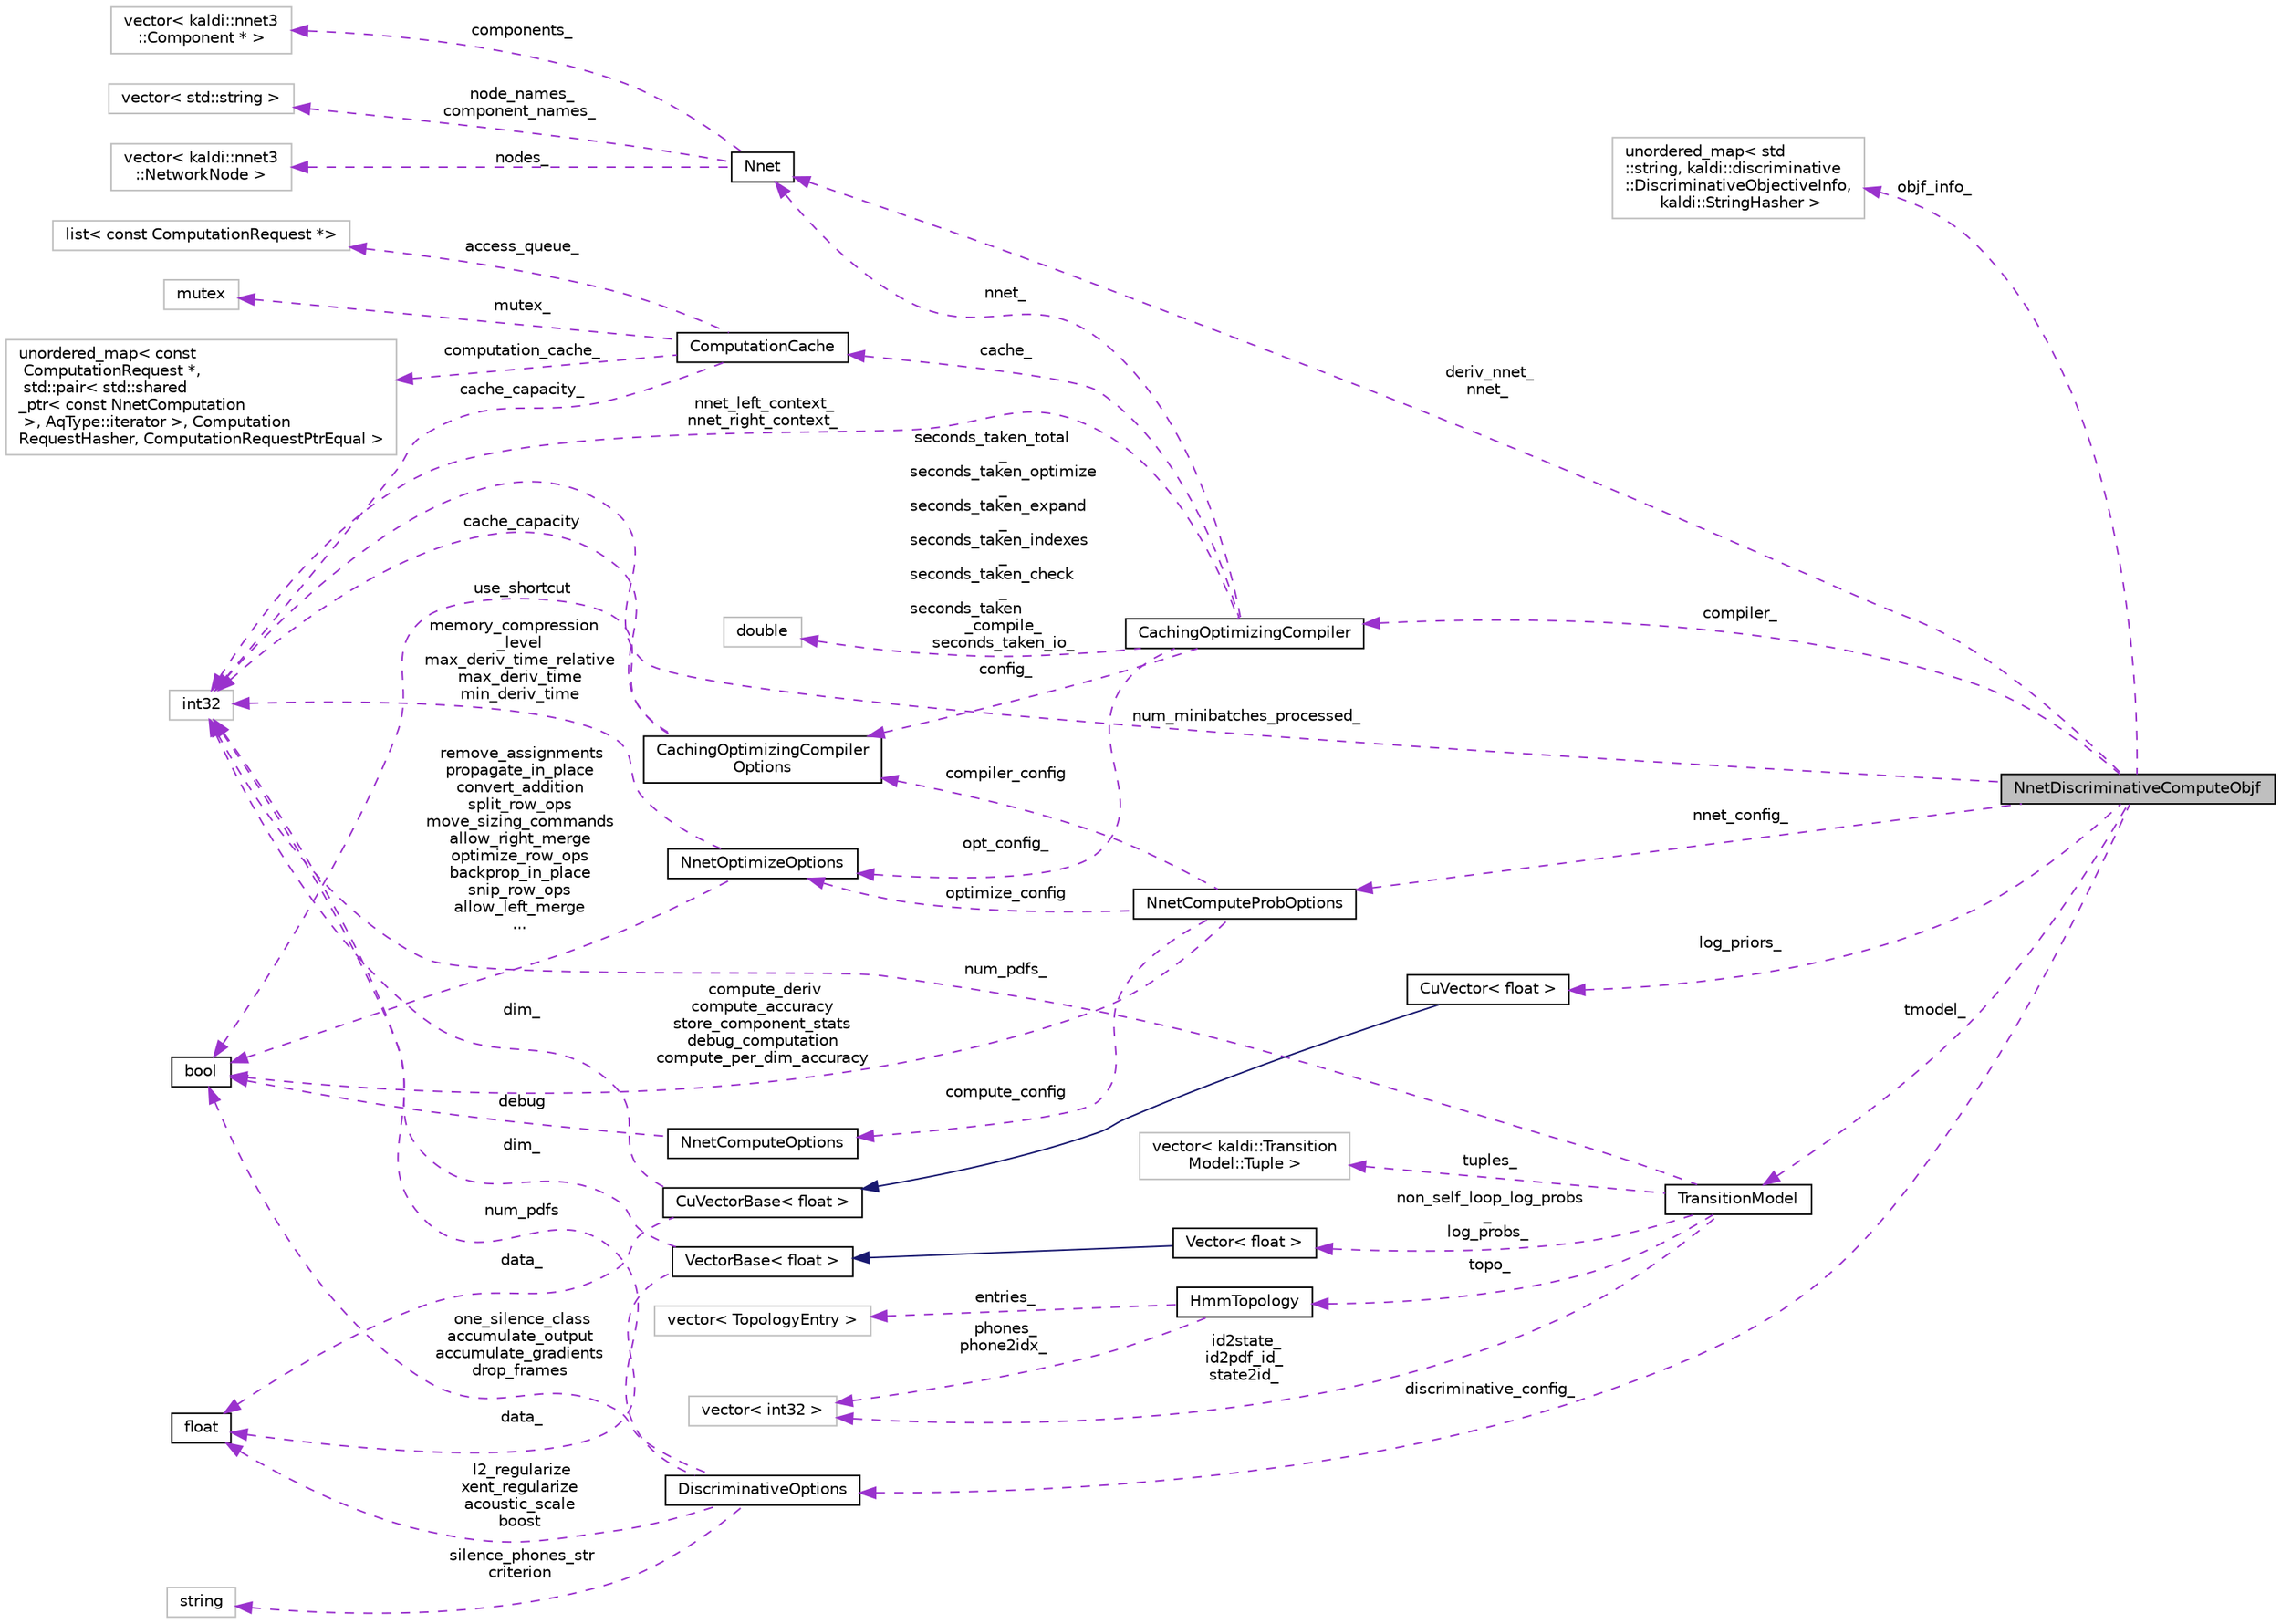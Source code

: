 digraph "NnetDiscriminativeComputeObjf"
{
  edge [fontname="Helvetica",fontsize="10",labelfontname="Helvetica",labelfontsize="10"];
  node [fontname="Helvetica",fontsize="10",shape=record];
  rankdir="LR";
  Node1 [label="NnetDiscriminativeComputeObjf",height=0.2,width=0.4,color="black", fillcolor="grey75", style="filled", fontcolor="black"];
  Node2 -> Node1 [dir="back",color="darkorchid3",fontsize="10",style="dashed",label=" objf_info_" ,fontname="Helvetica"];
  Node2 [label="unordered_map\< std\l::string, kaldi::discriminative\l::DiscriminativeObjectiveInfo,\l kaldi::StringHasher \>",height=0.2,width=0.4,color="grey75", fillcolor="white", style="filled"];
  Node3 -> Node1 [dir="back",color="darkorchid3",fontsize="10",style="dashed",label=" compiler_" ,fontname="Helvetica"];
  Node3 [label="CachingOptimizingCompiler",height=0.2,width=0.4,color="black", fillcolor="white", style="filled",URL="$classkaldi_1_1nnet3_1_1CachingOptimizingCompiler.html",tooltip="This class enables you to do the compilation and optimization in one call, and also ensures that if t..."];
  Node4 -> Node3 [dir="back",color="darkorchid3",fontsize="10",style="dashed",label=" seconds_taken_total\l_\nseconds_taken_optimize\l_\nseconds_taken_expand\l_\nseconds_taken_indexes\l_\nseconds_taken_check\l_\nseconds_taken\l_compile_\nseconds_taken_io_" ,fontname="Helvetica"];
  Node4 [label="double",height=0.2,width=0.4,color="grey75", fillcolor="white", style="filled"];
  Node5 -> Node3 [dir="back",color="darkorchid3",fontsize="10",style="dashed",label=" cache_" ,fontname="Helvetica"];
  Node5 [label="ComputationCache",height=0.2,width=0.4,color="black", fillcolor="white", style="filled",URL="$classkaldi_1_1nnet3_1_1ComputationCache.html",tooltip="Class ComputationCache is used inside class CachingOptimizingCompiler to cache previously computed co..."];
  Node6 -> Node5 [dir="back",color="darkorchid3",fontsize="10",style="dashed",label=" mutex_" ,fontname="Helvetica"];
  Node6 [label="mutex",height=0.2,width=0.4,color="grey75", fillcolor="white", style="filled"];
  Node7 -> Node5 [dir="back",color="darkorchid3",fontsize="10",style="dashed",label=" computation_cache_" ,fontname="Helvetica"];
  Node7 [label="unordered_map\< const\l ComputationRequest *,\l std::pair\< std::shared\l_ptr\< const NnetComputation\l \>, AqType::iterator \>, Computation\lRequestHasher, ComputationRequestPtrEqual \>",height=0.2,width=0.4,color="grey75", fillcolor="white", style="filled"];
  Node8 -> Node5 [dir="back",color="darkorchid3",fontsize="10",style="dashed",label=" access_queue_" ,fontname="Helvetica"];
  Node8 [label="list\< const ComputationRequest *\>",height=0.2,width=0.4,color="grey75", fillcolor="white", style="filled"];
  Node9 -> Node5 [dir="back",color="darkorchid3",fontsize="10",style="dashed",label=" cache_capacity_" ,fontname="Helvetica"];
  Node9 [label="int32",height=0.2,width=0.4,color="grey75", fillcolor="white", style="filled"];
  Node10 -> Node3 [dir="back",color="darkorchid3",fontsize="10",style="dashed",label=" config_" ,fontname="Helvetica"];
  Node10 [label="CachingOptimizingCompiler\lOptions",height=0.2,width=0.4,color="black", fillcolor="white", style="filled",URL="$structkaldi_1_1nnet3_1_1CachingOptimizingCompilerOptions.html"];
  Node11 -> Node10 [dir="back",color="darkorchid3",fontsize="10",style="dashed",label=" use_shortcut" ,fontname="Helvetica"];
  Node11 [label="bool",height=0.2,width=0.4,color="black", fillcolor="white", style="filled",URL="$classbool.html"];
  Node9 -> Node10 [dir="back",color="darkorchid3",fontsize="10",style="dashed",label=" cache_capacity" ,fontname="Helvetica"];
  Node12 -> Node3 [dir="back",color="darkorchid3",fontsize="10",style="dashed",label=" opt_config_" ,fontname="Helvetica"];
  Node12 [label="NnetOptimizeOptions",height=0.2,width=0.4,color="black", fillcolor="white", style="filled",URL="$structkaldi_1_1nnet3_1_1NnetOptimizeOptions.html"];
  Node11 -> Node12 [dir="back",color="darkorchid3",fontsize="10",style="dashed",label=" remove_assignments\npropagate_in_place\nconvert_addition\nsplit_row_ops\nmove_sizing_commands\nallow_right_merge\noptimize_row_ops\nbackprop_in_place\nsnip_row_ops\nallow_left_merge\n..." ,fontname="Helvetica"];
  Node9 -> Node12 [dir="back",color="darkorchid3",fontsize="10",style="dashed",label=" memory_compression\l_level\nmax_deriv_time_relative\nmax_deriv_time\nmin_deriv_time" ,fontname="Helvetica"];
  Node13 -> Node3 [dir="back",color="darkorchid3",fontsize="10",style="dashed",label=" nnet_" ,fontname="Helvetica"];
  Node13 [label="Nnet",height=0.2,width=0.4,color="black", fillcolor="white", style="filled",URL="$classkaldi_1_1nnet3_1_1Nnet.html"];
  Node14 -> Node13 [dir="back",color="darkorchid3",fontsize="10",style="dashed",label=" node_names_\ncomponent_names_" ,fontname="Helvetica"];
  Node14 [label="vector\< std::string \>",height=0.2,width=0.4,color="grey75", fillcolor="white", style="filled"];
  Node15 -> Node13 [dir="back",color="darkorchid3",fontsize="10",style="dashed",label=" nodes_" ,fontname="Helvetica"];
  Node15 [label="vector\< kaldi::nnet3\l::NetworkNode \>",height=0.2,width=0.4,color="grey75", fillcolor="white", style="filled"];
  Node16 -> Node13 [dir="back",color="darkorchid3",fontsize="10",style="dashed",label=" components_" ,fontname="Helvetica"];
  Node16 [label="vector\< kaldi::nnet3\l::Component * \>",height=0.2,width=0.4,color="grey75", fillcolor="white", style="filled"];
  Node9 -> Node3 [dir="back",color="darkorchid3",fontsize="10",style="dashed",label=" nnet_left_context_\nnnet_right_context_" ,fontname="Helvetica"];
  Node17 -> Node1 [dir="back",color="darkorchid3",fontsize="10",style="dashed",label=" discriminative_config_" ,fontname="Helvetica"];
  Node17 [label="DiscriminativeOptions",height=0.2,width=0.4,color="black", fillcolor="white", style="filled",URL="$structkaldi_1_1discriminative_1_1DiscriminativeOptions.html"];
  Node18 -> Node17 [dir="back",color="darkorchid3",fontsize="10",style="dashed",label=" l2_regularize\nxent_regularize\nacoustic_scale\nboost" ,fontname="Helvetica"];
  Node18 [label="float",height=0.2,width=0.4,color="black", fillcolor="white", style="filled",URL="$classfloat.html"];
  Node11 -> Node17 [dir="back",color="darkorchid3",fontsize="10",style="dashed",label=" one_silence_class\naccumulate_output\naccumulate_gradients\ndrop_frames" ,fontname="Helvetica"];
  Node19 -> Node17 [dir="back",color="darkorchid3",fontsize="10",style="dashed",label=" silence_phones_str\ncriterion" ,fontname="Helvetica"];
  Node19 [label="string",height=0.2,width=0.4,color="grey75", fillcolor="white", style="filled"];
  Node9 -> Node17 [dir="back",color="darkorchid3",fontsize="10",style="dashed",label=" num_pdfs" ,fontname="Helvetica"];
  Node20 -> Node1 [dir="back",color="darkorchid3",fontsize="10",style="dashed",label=" nnet_config_" ,fontname="Helvetica"];
  Node20 [label="NnetComputeProbOptions",height=0.2,width=0.4,color="black", fillcolor="white", style="filled",URL="$structkaldi_1_1nnet3_1_1NnetComputeProbOptions.html"];
  Node21 -> Node20 [dir="back",color="darkorchid3",fontsize="10",style="dashed",label=" compute_config" ,fontname="Helvetica"];
  Node21 [label="NnetComputeOptions",height=0.2,width=0.4,color="black", fillcolor="white", style="filled",URL="$structkaldi_1_1nnet3_1_1NnetComputeOptions.html"];
  Node11 -> Node21 [dir="back",color="darkorchid3",fontsize="10",style="dashed",label=" debug" ,fontname="Helvetica"];
  Node11 -> Node20 [dir="back",color="darkorchid3",fontsize="10",style="dashed",label=" compute_deriv\ncompute_accuracy\nstore_component_stats\ndebug_computation\ncompute_per_dim_accuracy" ,fontname="Helvetica"];
  Node10 -> Node20 [dir="back",color="darkorchid3",fontsize="10",style="dashed",label=" compiler_config" ,fontname="Helvetica"];
  Node12 -> Node20 [dir="back",color="darkorchid3",fontsize="10",style="dashed",label=" optimize_config" ,fontname="Helvetica"];
  Node13 -> Node1 [dir="back",color="darkorchid3",fontsize="10",style="dashed",label=" deriv_nnet_\nnnet_" ,fontname="Helvetica"];
  Node9 -> Node1 [dir="back",color="darkorchid3",fontsize="10",style="dashed",label=" num_minibatches_processed_" ,fontname="Helvetica"];
  Node22 -> Node1 [dir="back",color="darkorchid3",fontsize="10",style="dashed",label=" log_priors_" ,fontname="Helvetica"];
  Node22 [label="CuVector\< float \>",height=0.2,width=0.4,color="black", fillcolor="white", style="filled",URL="$classkaldi_1_1CuVector.html"];
  Node23 -> Node22 [dir="back",color="midnightblue",fontsize="10",style="solid",fontname="Helvetica"];
  Node23 [label="CuVectorBase\< float \>",height=0.2,width=0.4,color="black", fillcolor="white", style="filled",URL="$classkaldi_1_1CuVectorBase.html"];
  Node18 -> Node23 [dir="back",color="darkorchid3",fontsize="10",style="dashed",label=" data_" ,fontname="Helvetica"];
  Node9 -> Node23 [dir="back",color="darkorchid3",fontsize="10",style="dashed",label=" dim_" ,fontname="Helvetica"];
  Node24 -> Node1 [dir="back",color="darkorchid3",fontsize="10",style="dashed",label=" tmodel_" ,fontname="Helvetica"];
  Node24 [label="TransitionModel",height=0.2,width=0.4,color="black", fillcolor="white", style="filled",URL="$classkaldi_1_1TransitionModel.html"];
  Node25 -> Node24 [dir="back",color="darkorchid3",fontsize="10",style="dashed",label=" topo_" ,fontname="Helvetica"];
  Node25 [label="HmmTopology",height=0.2,width=0.4,color="black", fillcolor="white", style="filled",URL="$classkaldi_1_1HmmTopology.html",tooltip="A class for storing topology information for phones. "];
  Node26 -> Node25 [dir="back",color="darkorchid3",fontsize="10",style="dashed",label=" phones_\nphone2idx_" ,fontname="Helvetica"];
  Node26 [label="vector\< int32 \>",height=0.2,width=0.4,color="grey75", fillcolor="white", style="filled"];
  Node27 -> Node25 [dir="back",color="darkorchid3",fontsize="10",style="dashed",label=" entries_" ,fontname="Helvetica"];
  Node27 [label="vector\< TopologyEntry \>",height=0.2,width=0.4,color="grey75", fillcolor="white", style="filled"];
  Node26 -> Node24 [dir="back",color="darkorchid3",fontsize="10",style="dashed",label=" id2state_\nid2pdf_id_\nstate2id_" ,fontname="Helvetica"];
  Node28 -> Node24 [dir="back",color="darkorchid3",fontsize="10",style="dashed",label=" tuples_" ,fontname="Helvetica"];
  Node28 [label="vector\< kaldi::Transition\lModel::Tuple \>",height=0.2,width=0.4,color="grey75", fillcolor="white", style="filled"];
  Node29 -> Node24 [dir="back",color="darkorchid3",fontsize="10",style="dashed",label=" non_self_loop_log_probs\l_\nlog_probs_" ,fontname="Helvetica"];
  Node29 [label="Vector\< float \>",height=0.2,width=0.4,color="black", fillcolor="white", style="filled",URL="$classkaldi_1_1Vector.html"];
  Node30 -> Node29 [dir="back",color="midnightblue",fontsize="10",style="solid",fontname="Helvetica"];
  Node30 [label="VectorBase\< float \>",height=0.2,width=0.4,color="black", fillcolor="white", style="filled",URL="$classkaldi_1_1VectorBase.html"];
  Node18 -> Node30 [dir="back",color="darkorchid3",fontsize="10",style="dashed",label=" data_" ,fontname="Helvetica"];
  Node9 -> Node30 [dir="back",color="darkorchid3",fontsize="10",style="dashed",label=" dim_" ,fontname="Helvetica"];
  Node9 -> Node24 [dir="back",color="darkorchid3",fontsize="10",style="dashed",label=" num_pdfs_" ,fontname="Helvetica"];
}
